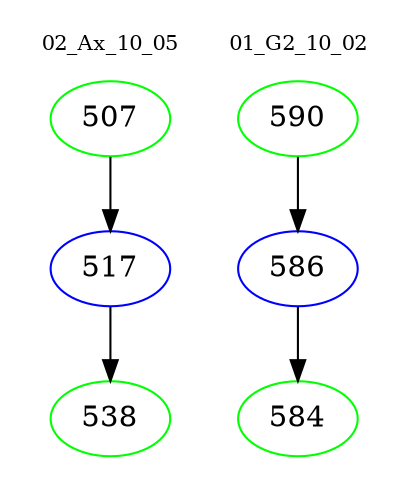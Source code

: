 digraph{
subgraph cluster_0 {
color = white
label = "02_Ax_10_05";
fontsize=10;
T0_507 [label="507", color="green"]
T0_507 -> T0_517 [color="black"]
T0_517 [label="517", color="blue"]
T0_517 -> T0_538 [color="black"]
T0_538 [label="538", color="green"]
}
subgraph cluster_1 {
color = white
label = "01_G2_10_02";
fontsize=10;
T1_590 [label="590", color="green"]
T1_590 -> T1_586 [color="black"]
T1_586 [label="586", color="blue"]
T1_586 -> T1_584 [color="black"]
T1_584 [label="584", color="green"]
}
}
